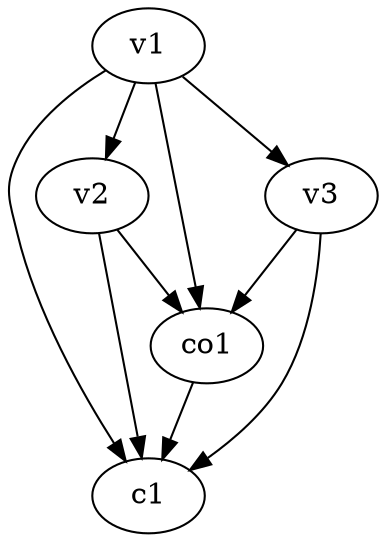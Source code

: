 strict digraph  {
c1;
v1;
v2;
v3;
co1;
v1 -> c1  [weight=1];
v1 -> co1  [weight=1];
v1 -> v2  [weight=1];
v1 -> v3  [weight=1];
v2 -> c1  [weight=1];
v2 -> co1  [weight=1];
v3 -> c1  [weight=1];
v3 -> co1  [weight=1];
co1 -> c1  [weight=1];
}
